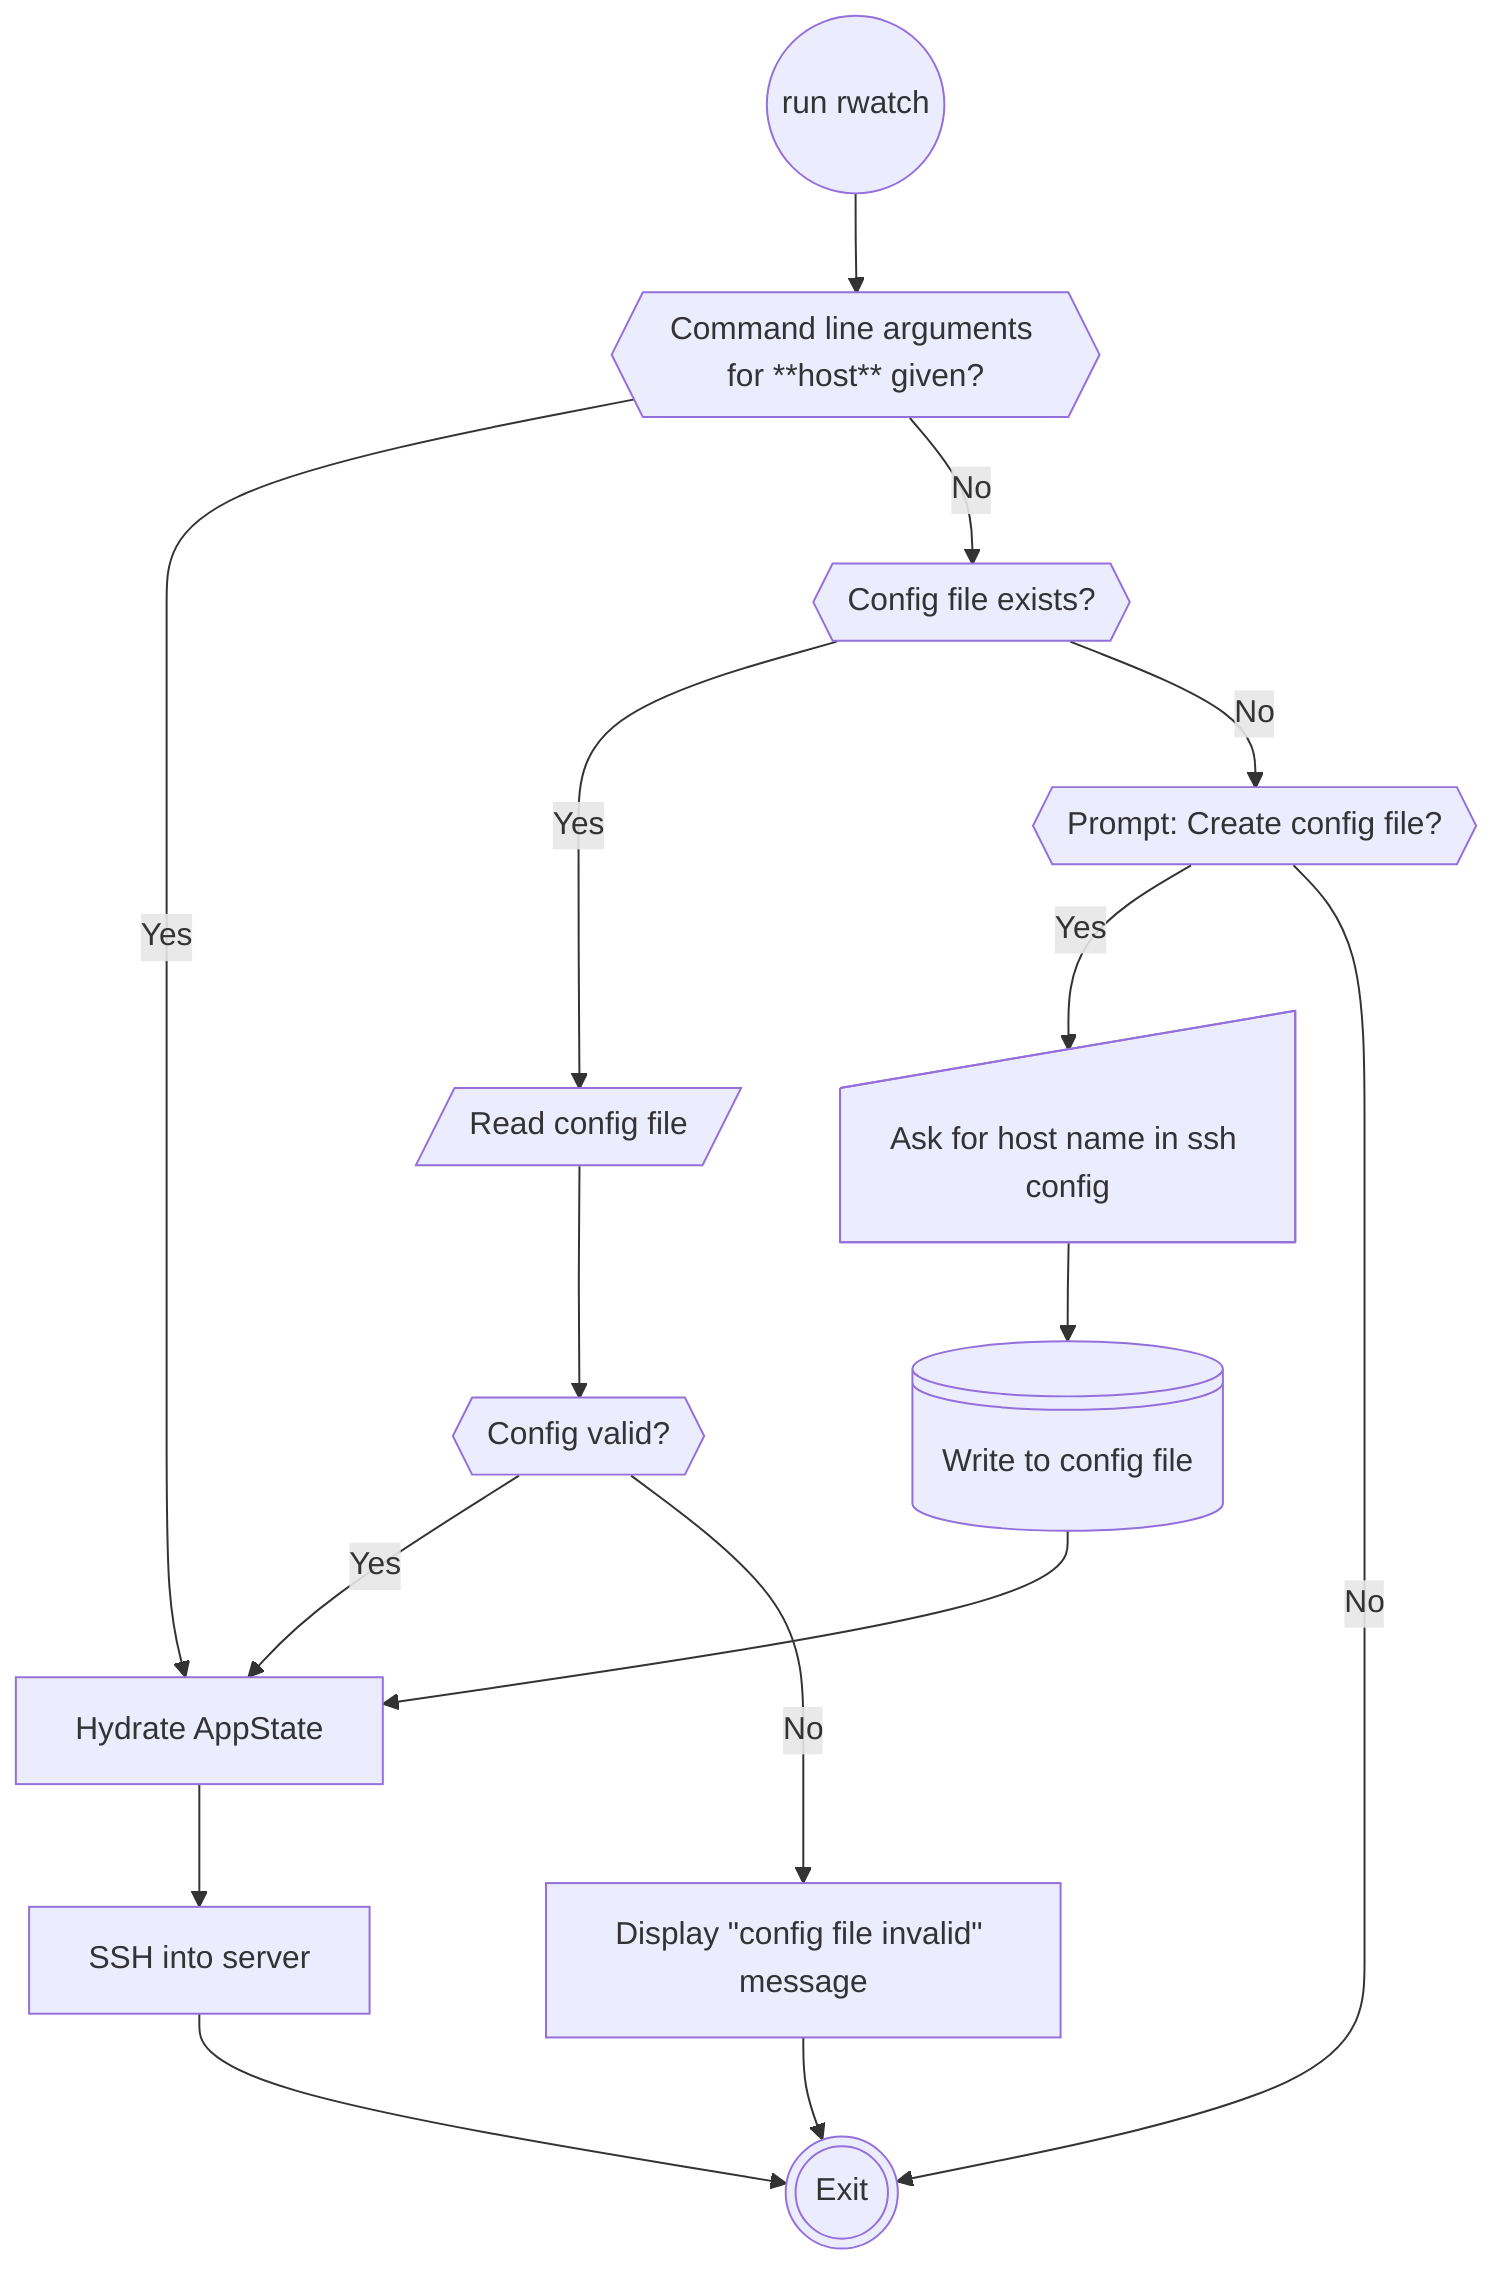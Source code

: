 ---
config:
---
flowchart TB
    Start(("run rwatch")) --> CLAsGiven{{"Command line arguments for **host** given?"}}
    CLAsGiven -- Yes --> HydrateAppState["Hydrate AppState"]
    CLAsGiven -- No --> ConfigFileExists{{"Config file exists?"}}
    ConfigFileExists -- Yes --> ReadConfigFile[/"Read config file"/]
    ConfigFileExists -- No --> askToCreateConfig{{"Prompt: Create config file?"}}
    askToCreateConfig -- Yes --> promptForHost["Ask for host name in ssh config"]
    askToCreateConfig -- No --> Exit((("Exit")))
    promptForHost --> writeToConfigFile["Write to config file"]
        promptForHost@{ shape: sl-rect}
    writeToConfigFile --> HydrateAppState
        writeToConfigFile@{ shape: lin-cyl}
    ReadConfigFile --> ValidateConfigFile{{"Config valid?"}}
    ValidateConfigFile -- Yes --> HydrateAppState
    ValidateConfigFile -- No --> ConfigFileInvalid[Display &quot;config file invalid&quot; message]
    HydrateAppState --> SSHintoServer["SSH into server"]
    SSHintoServer --> Exit
    ConfigFileInvalid --> Exit